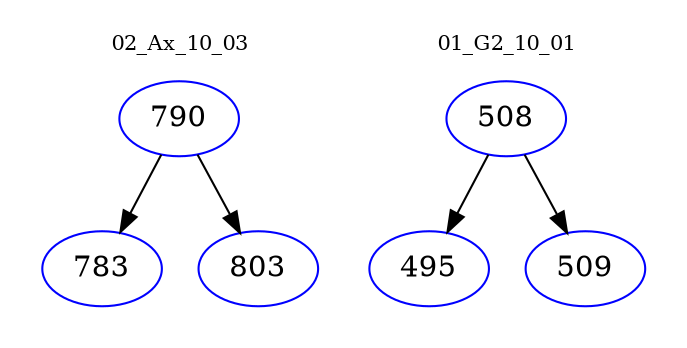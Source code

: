 digraph{
subgraph cluster_0 {
color = white
label = "02_Ax_10_03";
fontsize=10;
T0_790 [label="790", color="blue"]
T0_790 -> T0_783 [color="black"]
T0_783 [label="783", color="blue"]
T0_790 -> T0_803 [color="black"]
T0_803 [label="803", color="blue"]
}
subgraph cluster_1 {
color = white
label = "01_G2_10_01";
fontsize=10;
T1_508 [label="508", color="blue"]
T1_508 -> T1_495 [color="black"]
T1_495 [label="495", color="blue"]
T1_508 -> T1_509 [color="black"]
T1_509 [label="509", color="blue"]
}
}
